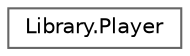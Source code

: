 digraph "Graphical Class Hierarchy"
{
 // INTERACTIVE_SVG=YES
 // LATEX_PDF_SIZE
  bgcolor="transparent";
  edge [fontname=Helvetica,fontsize=10,labelfontname=Helvetica,labelfontsize=10];
  node [fontname=Helvetica,fontsize=10,shape=box,height=0.2,width=0.4];
  rankdir="LR";
  Node0 [id="Node000000",label="Library.Player",height=0.2,width=0.4,color="grey40", fillcolor="white", style="filled",URL="$classLibrary_1_1Player.html",tooltip="Esta clase representa un jugador."];
}

